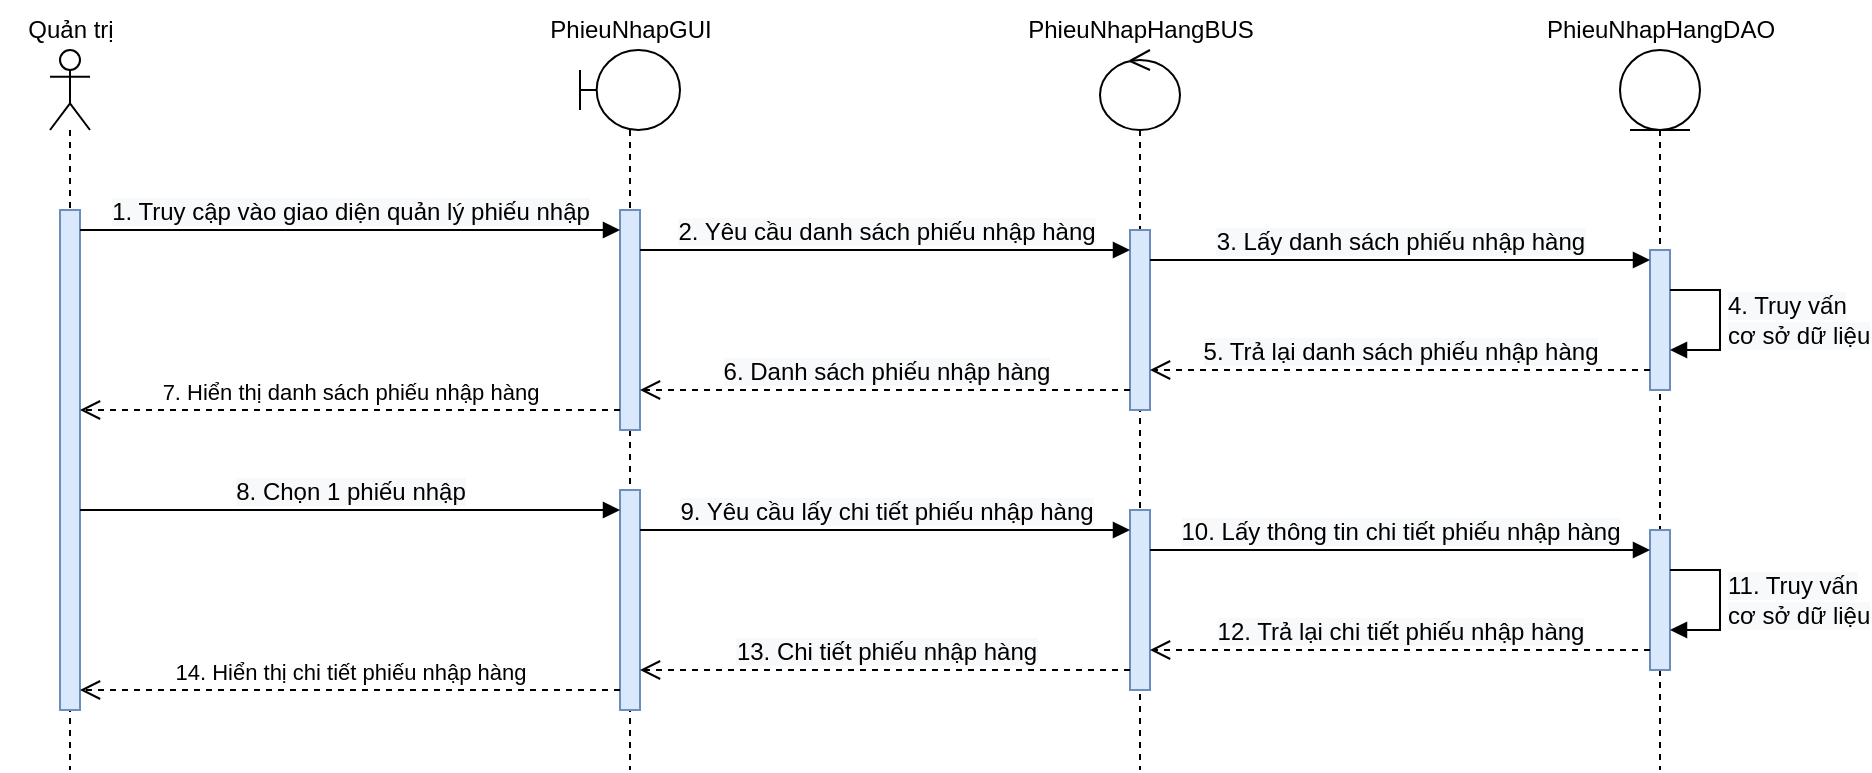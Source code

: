 <mxfile version="20.3.0" type="device"><diagram id="zxSlFvNWauaxwtIFHq2a" name="Page-1"><mxGraphModel dx="1038" dy="649" grid="1" gridSize="10" guides="1" tooltips="1" connect="1" arrows="1" fold="1" page="1" pageScale="1" pageWidth="850" pageHeight="1100" math="0" shadow="0"><root><mxCell id="0"/><mxCell id="1" parent="0"/><mxCell id="HhW-Cn4bJg0TA0xSdKMA-2" value="" style="shape=umlLifeline;participant=umlActor;perimeter=lifelinePerimeter;whiteSpace=wrap;html=1;container=1;collapsible=0;recursiveResize=0;verticalAlign=top;spacingTop=36;outlineConnect=0;" parent="1" vertex="1"><mxGeometry x="25" y="155" width="20" height="360" as="geometry"/></mxCell><mxCell id="HhW-Cn4bJg0TA0xSdKMA-16" value="" style="html=1;points=[];perimeter=orthogonalPerimeter;fillColor=#dae8fc;strokeColor=#6c8ebf;" parent="HhW-Cn4bJg0TA0xSdKMA-2" vertex="1"><mxGeometry x="5" y="80" width="10" height="250" as="geometry"/></mxCell><mxCell id="HhW-Cn4bJg0TA0xSdKMA-4" value="" style="shape=umlLifeline;participant=umlBoundary;perimeter=lifelinePerimeter;whiteSpace=wrap;html=1;container=1;collapsible=0;recursiveResize=0;verticalAlign=top;spacingTop=36;outlineConnect=0;" parent="1" vertex="1"><mxGeometry x="290" y="155" width="50" height="360" as="geometry"/></mxCell><mxCell id="HhW-Cn4bJg0TA0xSdKMA-37" value="" style="html=1;points=[];perimeter=orthogonalPerimeter;fillColor=#dae8fc;strokeColor=#6c8ebf;" parent="HhW-Cn4bJg0TA0xSdKMA-4" vertex="1"><mxGeometry x="20" y="80" width="10" height="110" as="geometry"/></mxCell><mxCell id="HhW-Cn4bJg0TA0xSdKMA-58" value="" style="html=1;points=[];perimeter=orthogonalPerimeter;fillColor=#dae8fc;strokeColor=#6c8ebf;" parent="HhW-Cn4bJg0TA0xSdKMA-4" vertex="1"><mxGeometry x="20" y="220" width="10" height="110" as="geometry"/></mxCell><mxCell id="HhW-Cn4bJg0TA0xSdKMA-7" value="" style="shape=umlLifeline;participant=umlControl;perimeter=lifelinePerimeter;whiteSpace=wrap;html=1;container=1;collapsible=0;recursiveResize=0;verticalAlign=top;spacingTop=36;outlineConnect=0;" parent="1" vertex="1"><mxGeometry x="550" y="155" width="40" height="360" as="geometry"/></mxCell><mxCell id="HhW-Cn4bJg0TA0xSdKMA-41" value="" style="html=1;points=[];perimeter=orthogonalPerimeter;fillColor=#dae8fc;strokeColor=#6c8ebf;" parent="HhW-Cn4bJg0TA0xSdKMA-7" vertex="1"><mxGeometry x="15" y="90" width="10" height="90" as="geometry"/></mxCell><mxCell id="HhW-Cn4bJg0TA0xSdKMA-61" value="" style="html=1;points=[];perimeter=orthogonalPerimeter;fillColor=#dae8fc;strokeColor=#6c8ebf;" parent="HhW-Cn4bJg0TA0xSdKMA-7" vertex="1"><mxGeometry x="15" y="230" width="10" height="90" as="geometry"/></mxCell><mxCell id="HhW-Cn4bJg0TA0xSdKMA-9" value="" style="shape=umlLifeline;participant=umlEntity;perimeter=lifelinePerimeter;whiteSpace=wrap;html=1;container=1;collapsible=0;recursiveResize=0;verticalAlign=top;spacingTop=36;outlineConnect=0;" parent="1" vertex="1"><mxGeometry x="810" y="155" width="40" height="360" as="geometry"/></mxCell><mxCell id="HhW-Cn4bJg0TA0xSdKMA-42" value="" style="html=1;points=[];perimeter=orthogonalPerimeter;fillColor=#dae8fc;strokeColor=#6c8ebf;" parent="HhW-Cn4bJg0TA0xSdKMA-9" vertex="1"><mxGeometry x="15" y="100" width="10" height="70" as="geometry"/></mxCell><mxCell id="HhW-Cn4bJg0TA0xSdKMA-64" value="" style="html=1;points=[];perimeter=orthogonalPerimeter;fillColor=#dae8fc;strokeColor=#6c8ebf;" parent="HhW-Cn4bJg0TA0xSdKMA-9" vertex="1"><mxGeometry x="15" y="240" width="10" height="70" as="geometry"/></mxCell><mxCell id="PXcbYtsjgin641N6kYGd-8" value="&lt;span style=&quot;font-size: 12px; text-align: center; background-color: rgb(248, 249, 250);&quot;&gt;4. Truy vấn&lt;/span&gt;&lt;br style=&quot;font-size: 12px; text-align: center; background-color: rgb(248, 249, 250);&quot;&gt;&lt;div style=&quot;text-align: center;&quot;&gt;&lt;span style=&quot;font-size: 12px; background-color: rgb(248, 249, 250);&quot;&gt;cơ sở dữ liệu&lt;/span&gt;&lt;/div&gt;" style="edgeStyle=orthogonalEdgeStyle;html=1;align=left;spacingLeft=2;endArrow=block;rounded=0;" parent="HhW-Cn4bJg0TA0xSdKMA-9" source="HhW-Cn4bJg0TA0xSdKMA-42" target="HhW-Cn4bJg0TA0xSdKMA-42" edge="1"><mxGeometry relative="1" as="geometry"><mxPoint x="75" y="80" as="sourcePoint"/><Array as="points"><mxPoint x="50" y="120"/><mxPoint x="50" y="150"/></Array><mxPoint x="80" y="100" as="targetPoint"/></mxGeometry></mxCell><mxCell id="PXcbYtsjgin641N6kYGd-16" value="&lt;span style=&quot;font-size: 12px; text-align: center; background-color: rgb(248, 249, 250);&quot;&gt;11. Truy vấn&lt;/span&gt;&lt;br style=&quot;font-size: 12px; text-align: center; background-color: rgb(248, 249, 250);&quot;&gt;&lt;span style=&quot;font-size: 12px; text-align: center; background-color: rgb(248, 249, 250);&quot;&gt;cơ sở dữ liệu&lt;/span&gt;" style="edgeStyle=orthogonalEdgeStyle;html=1;align=left;spacingLeft=2;endArrow=block;rounded=0;" parent="HhW-Cn4bJg0TA0xSdKMA-9" source="HhW-Cn4bJg0TA0xSdKMA-64" target="HhW-Cn4bJg0TA0xSdKMA-64" edge="1"><mxGeometry relative="1" as="geometry"><mxPoint x="82.5" y="270" as="sourcePoint"/><Array as="points"><mxPoint x="50" y="260"/><mxPoint x="50" y="290"/></Array><mxPoint x="87.5" y="290" as="targetPoint"/></mxGeometry></mxCell><mxCell id="HhW-Cn4bJg0TA0xSdKMA-11" value="PhieuNhapGUI" style="text;html=1;align=center;verticalAlign=middle;resizable=0;points=[];autosize=1;strokeColor=none;fillColor=none;" parent="1" vertex="1"><mxGeometry x="265" y="130" width="100" height="30" as="geometry"/></mxCell><mxCell id="HhW-Cn4bJg0TA0xSdKMA-13" value="PhieuNhapHangBUS" style="text;html=1;align=center;verticalAlign=middle;resizable=0;points=[];autosize=1;strokeColor=none;fillColor=none;" parent="1" vertex="1"><mxGeometry x="500" y="130" width="140" height="30" as="geometry"/></mxCell><mxCell id="HhW-Cn4bJg0TA0xSdKMA-15" value="PhieuNhapHangDAO" style="text;html=1;align=center;verticalAlign=middle;resizable=0;points=[];autosize=1;strokeColor=none;fillColor=none;" parent="1" vertex="1"><mxGeometry x="760" y="130" width="140" height="30" as="geometry"/></mxCell><mxCell id="PXcbYtsjgin641N6kYGd-1" value="&lt;span style=&quot;font-size: 12px; background-color: rgb(248, 249, 250);&quot;&gt;1. Truy cập vào giao diện quản lý&lt;/span&gt;&lt;span style=&quot;font-size: 12px; background-color: rgb(248, 249, 250);&quot;&gt;&amp;nbsp;phiếu nhập&lt;/span&gt;" style="html=1;verticalAlign=bottom;endArrow=block;rounded=0;" parent="1" source="HhW-Cn4bJg0TA0xSdKMA-16" target="HhW-Cn4bJg0TA0xSdKMA-37" edge="1"><mxGeometry width="80" relative="1" as="geometry"><mxPoint x="340" y="335" as="sourcePoint"/><mxPoint x="420" y="335" as="targetPoint"/><Array as="points"><mxPoint x="160" y="245"/></Array></mxGeometry></mxCell><mxCell id="PXcbYtsjgin641N6kYGd-2" value="Quản trị" style="text;html=1;align=center;verticalAlign=middle;resizable=0;points=[];autosize=1;strokeColor=none;fillColor=none;" parent="1" vertex="1"><mxGeometry y="130" width="70" height="30" as="geometry"/></mxCell><mxCell id="PXcbYtsjgin641N6kYGd-4" value="&lt;span style=&quot;font-size: 12px; background-color: rgb(248, 249, 250);&quot;&gt;2. Yêu cầu danh sách phiếu nhập hàng&lt;/span&gt;" style="html=1;verticalAlign=bottom;endArrow=block;rounded=0;" parent="1" source="HhW-Cn4bJg0TA0xSdKMA-37" target="HhW-Cn4bJg0TA0xSdKMA-41" edge="1"><mxGeometry width="80" relative="1" as="geometry"><mxPoint x="280" y="345" as="sourcePoint"/><mxPoint x="360" y="345" as="targetPoint"/><Array as="points"><mxPoint x="470" y="255"/></Array></mxGeometry></mxCell><mxCell id="PXcbYtsjgin641N6kYGd-5" value="&lt;span style=&quot;font-size: 12px; background-color: rgb(248, 249, 250);&quot;&gt;3. Lấy danh sách phiếu nhập hàng&lt;/span&gt;" style="html=1;verticalAlign=bottom;endArrow=block;rounded=0;" parent="1" source="HhW-Cn4bJg0TA0xSdKMA-41" target="HhW-Cn4bJg0TA0xSdKMA-42" edge="1"><mxGeometry width="80" relative="1" as="geometry"><mxPoint x="650" y="345" as="sourcePoint"/><mxPoint x="840" y="265" as="targetPoint"/><Array as="points"><mxPoint x="710" y="260"/></Array></mxGeometry></mxCell><mxCell id="PXcbYtsjgin641N6kYGd-9" value="&lt;span style=&quot;font-size: 12px; background-color: rgb(248, 249, 250);&quot;&gt;5. Trả lại danh sách phiếu nhập hàng&lt;/span&gt;" style="html=1;verticalAlign=bottom;endArrow=open;dashed=1;endSize=8;rounded=0;" parent="1" source="HhW-Cn4bJg0TA0xSdKMA-42" target="HhW-Cn4bJg0TA0xSdKMA-41" edge="1"><mxGeometry relative="1" as="geometry"><mxPoint x="740" y="345" as="sourcePoint"/><mxPoint x="660" y="345" as="targetPoint"/><Array as="points"><mxPoint x="760" y="315"/></Array></mxGeometry></mxCell><mxCell id="PXcbYtsjgin641N6kYGd-10" value="&lt;span style=&quot;font-size: 12px; background-color: rgb(248, 249, 250);&quot;&gt;6. Danh sách phiếu nhập hàng&lt;/span&gt;" style="html=1;verticalAlign=bottom;endArrow=open;dashed=1;endSize=8;rounded=0;" parent="1" source="HhW-Cn4bJg0TA0xSdKMA-41" target="HhW-Cn4bJg0TA0xSdKMA-37" edge="1"><mxGeometry relative="1" as="geometry"><mxPoint x="700" y="345" as="sourcePoint"/><mxPoint x="620" y="345" as="targetPoint"/><Array as="points"><mxPoint x="470" y="325"/></Array></mxGeometry></mxCell><mxCell id="PXcbYtsjgin641N6kYGd-11" value="7. Hiển thị danh sách phiếu nhập hàng" style="html=1;verticalAlign=bottom;endArrow=open;dashed=1;endSize=8;rounded=0;" parent="1" source="HhW-Cn4bJg0TA0xSdKMA-37" target="HhW-Cn4bJg0TA0xSdKMA-16" edge="1"><mxGeometry relative="1" as="geometry"><mxPoint x="440" y="355" as="sourcePoint"/><mxPoint x="360" y="355" as="targetPoint"/><Array as="points"><mxPoint x="170" y="335"/></Array></mxGeometry></mxCell><mxCell id="PXcbYtsjgin641N6kYGd-12" value="&lt;span style=&quot;font-size: 12px; background-color: rgb(248, 249, 250);&quot;&gt;8. Chọn 1 phiếu nhập&lt;/span&gt;" style="html=1;verticalAlign=bottom;endArrow=block;rounded=0;" parent="1" source="HhW-Cn4bJg0TA0xSdKMA-16" target="HhW-Cn4bJg0TA0xSdKMA-58" edge="1"><mxGeometry width="80" relative="1" as="geometry"><mxPoint x="360" y="355" as="sourcePoint"/><mxPoint x="440" y="355" as="targetPoint"/><Array as="points"><mxPoint x="170" y="385"/></Array></mxGeometry></mxCell><mxCell id="PXcbYtsjgin641N6kYGd-13" value="&lt;span style=&quot;font-size: 12px; background-color: rgb(248, 249, 250);&quot;&gt;9. Yêu cầu lấy chi tiết phiếu nhập hàng&lt;/span&gt;" style="html=1;verticalAlign=bottom;endArrow=block;rounded=0;" parent="1" source="HhW-Cn4bJg0TA0xSdKMA-58" target="HhW-Cn4bJg0TA0xSdKMA-61" edge="1"><mxGeometry width="80" relative="1" as="geometry"><mxPoint x="360" y="595" as="sourcePoint"/><mxPoint x="440" y="595" as="targetPoint"/><Array as="points"><mxPoint x="470" y="395"/></Array></mxGeometry></mxCell><mxCell id="PXcbYtsjgin641N6kYGd-14" value="&lt;span style=&quot;font-size: 12px; background-color: rgb(248, 249, 250);&quot;&gt;10. Lấy thông tin&amp;nbsp;&lt;/span&gt;&lt;span style=&quot;font-size: 12px; background-color: rgb(248, 249, 250);&quot;&gt;chi tiết phiếu nhập hàng&lt;/span&gt;" style="html=1;verticalAlign=bottom;endArrow=block;rounded=0;" parent="1" source="HhW-Cn4bJg0TA0xSdKMA-61" target="HhW-Cn4bJg0TA0xSdKMA-64" edge="1"><mxGeometry width="80" relative="1" as="geometry"><mxPoint x="710" y="435" as="sourcePoint"/><mxPoint x="790" y="435" as="targetPoint"/><Array as="points"><mxPoint x="760" y="405"/></Array></mxGeometry></mxCell><mxCell id="PXcbYtsjgin641N6kYGd-17" value="&lt;span style=&quot;font-size: 12px; background-color: rgb(248, 249, 250);&quot;&gt;12. Trả lại chi tiết phiếu nhập hàng&lt;/span&gt;" style="html=1;verticalAlign=bottom;endArrow=open;dashed=1;endSize=8;rounded=0;" parent="1" source="HhW-Cn4bJg0TA0xSdKMA-64" target="HhW-Cn4bJg0TA0xSdKMA-61" edge="1"><mxGeometry relative="1" as="geometry"><mxPoint x="790" y="525" as="sourcePoint"/><mxPoint x="710" y="525" as="targetPoint"/><Array as="points"><mxPoint x="730" y="455"/></Array></mxGeometry></mxCell><mxCell id="PXcbYtsjgin641N6kYGd-18" value="&lt;span style=&quot;font-size: 12px; background-color: rgb(248, 249, 250);&quot;&gt;13. Chi tiết phiếu nhập hàng&lt;/span&gt;" style="html=1;verticalAlign=bottom;endArrow=open;dashed=1;endSize=8;rounded=0;" parent="1" source="HhW-Cn4bJg0TA0xSdKMA-61" target="HhW-Cn4bJg0TA0xSdKMA-58" edge="1"><mxGeometry relative="1" as="geometry"><mxPoint x="470" y="485" as="sourcePoint"/><mxPoint x="390" y="485" as="targetPoint"/><Array as="points"><mxPoint x="480" y="465"/></Array></mxGeometry></mxCell><mxCell id="PXcbYtsjgin641N6kYGd-19" value="14. Hiển thị chi tiết phiếu nhập hàng" style="html=1;verticalAlign=bottom;endArrow=open;dashed=1;endSize=8;rounded=0;" parent="1" source="HhW-Cn4bJg0TA0xSdKMA-58" target="HhW-Cn4bJg0TA0xSdKMA-16" edge="1"><mxGeometry relative="1" as="geometry"><mxPoint x="470" y="565" as="sourcePoint"/><mxPoint x="390" y="565" as="targetPoint"/><Array as="points"><mxPoint x="170" y="475"/></Array></mxGeometry></mxCell></root></mxGraphModel></diagram></mxfile>